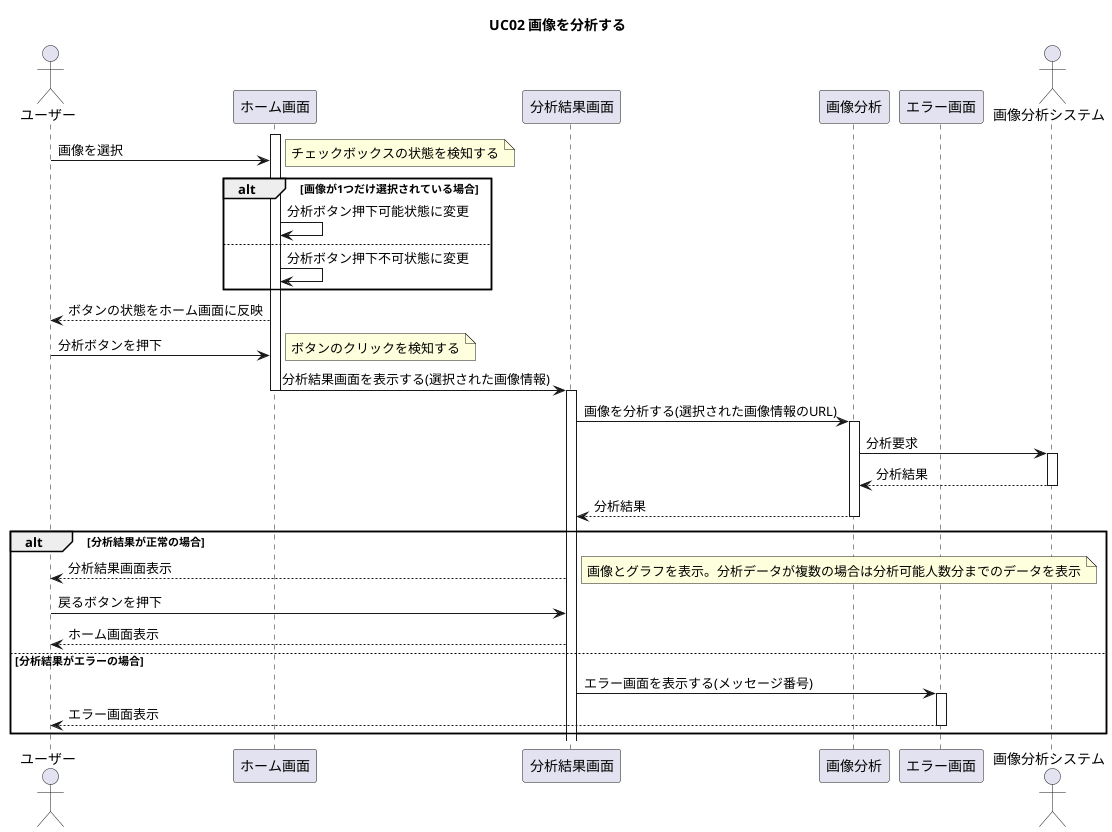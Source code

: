 @startuml
title UC02 画像を分析する

actor ユーザー
participant ホーム画面
participant 分析結果画面
participant 画像分析
participant エラー画面
actor 画像分析システム
activate ホーム画面
ユーザー -> ホーム画面 : 画像を選択
note right : チェックボックスの状態を検知する

alt 画像が1つだけ選択されている場合
    ホーム画面 -> ホーム画面 : 分析ボタン押下可能状態に変更
else 
    ホーム画面 -> ホーム画面 : 分析ボタン押下不可状態に変更
end
ユーザー <-- ホーム画面 : ボタンの状態をホーム画面に反映

ユーザー -> ホーム画面 : 分析ボタンを押下
note right : ボタンのクリックを検知する
ホーム画面 -> 分析結果画面 : 分析結果画面を表示する(選択された画像情報)
deactivate ホーム画面
activate 分析結果画面
分析結果画面 -> 画像分析 : 画像を分析する(選択された画像情報のURL)
activate 画像分析
画像分析 -> 画像分析システム : 分析要求
activate 画像分析システム
画像分析 <-- 画像分析システム : 分析結果
deactivate 画像分析システム
分析結果画面 <-- 画像分析 : 分析結果
deactivate 画像分析

alt 分析結果が正常の場合
    ユーザー <-- 分析結果画面 : 分析結果画面表示
    note right : 画像とグラフを表示。分析データが複数の場合は分析可能人数分までのデータを表示
    
    ユーザー -> 分析結果画面 : 戻るボタンを押下
    ユーザー <-- 分析結果画面 : ホーム画面表示

else 分析結果がエラーの場合
    分析結果画面 -> エラー画面 : エラー画面を表示する(メッセージ番号)
    activate エラー画面
    ユーザー <-- エラー画面 : エラー画面表示
    deactivate エラー画面
end

@enduml